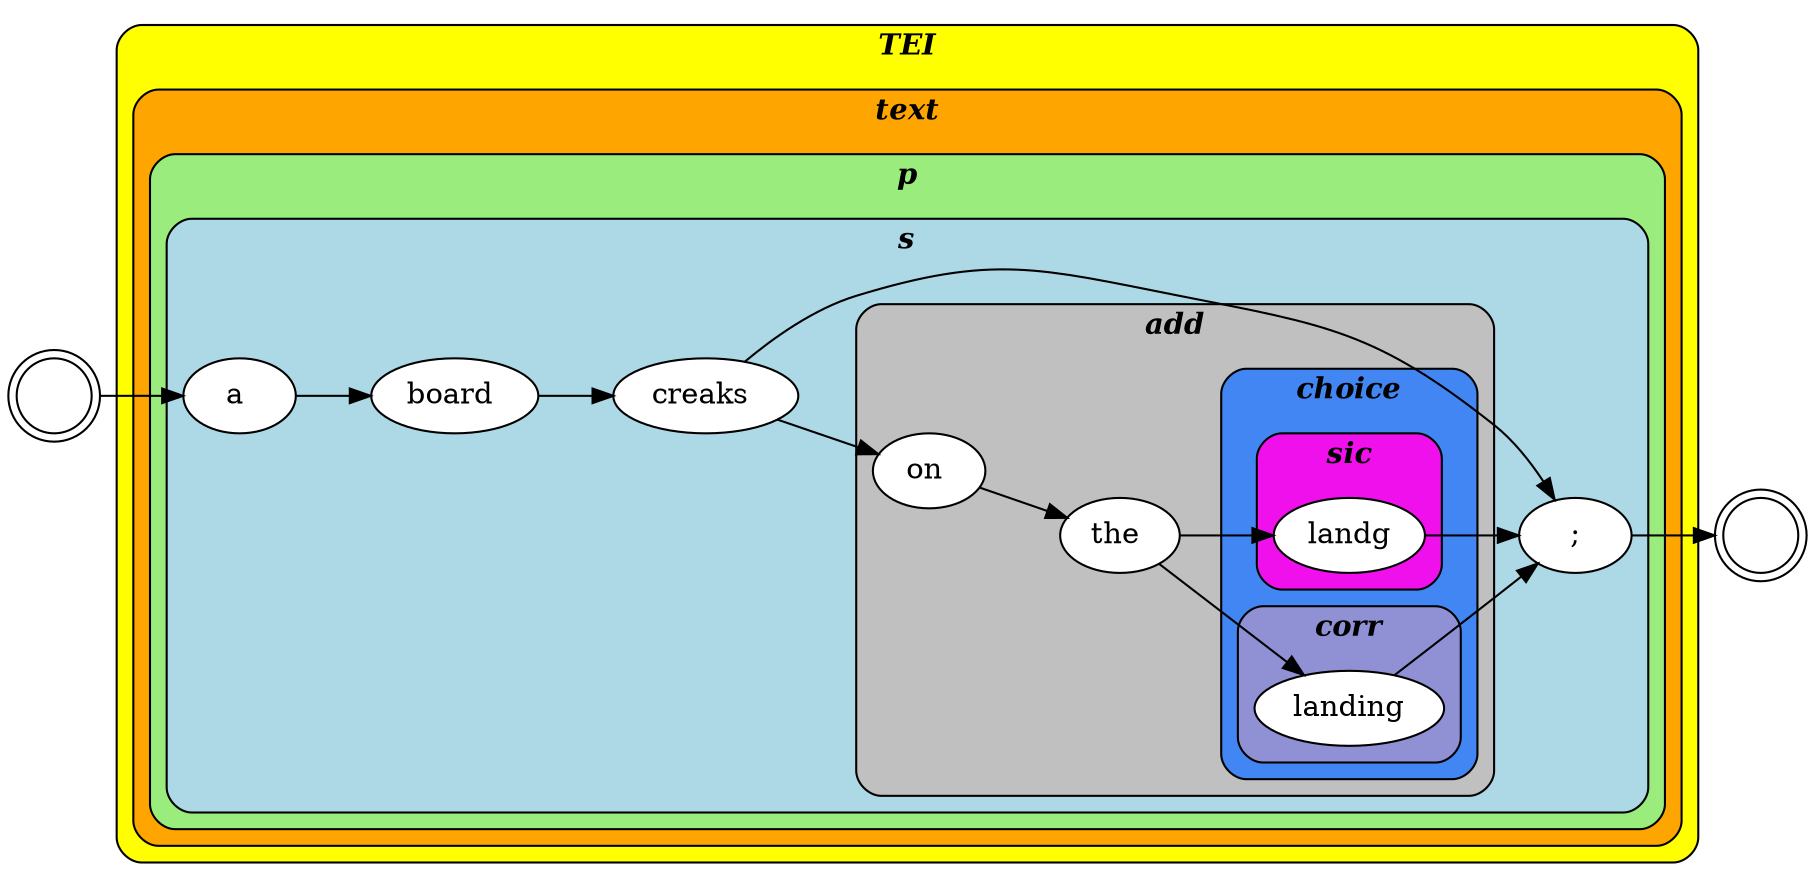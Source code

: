 digraph VariantWitnessGraph{
    graph [rankdir=LR]
    node [style="filled";fillcolor="white"]
    begin [label="";shape=doublecircle,rank=middle]
    subgraph cluster_0 {
        label=<<i><b>TEI</b></i>>
        graph[style="rounded,filled";fillcolor="yellow"]
        subgraph cluster_1 {
            label=<<i><b>text</b></i>>
            graph[style="rounded,filled";fillcolor="orange"]
            subgraph cluster_2 {
                label=<<i><b>p</b></i>>
                graph[style="rounded,filled";fillcolor="#9aed7d"]
                subgraph cluster_3 {
                    label=<<i><b>s</b></i>>
                    graph[style="rounded,filled";fillcolor="lightblue"]
                    IHD_000 [label=<a&nbsp;>]
                    IHD_001 [label=<board&nbsp;>]
                    IHD_002 [label=<creaks&nbsp;>]
                    subgraph cluster_4 {
                        label=<<i><b>add</b></i>>
                        graph[style="rounded,filled";fillcolor="grey"]
                        IHD_003 [label=<on&nbsp;>]
                        IHD_004 [label=<the&nbsp;>]
                        subgraph cluster_5 {
                            label=<<i><b>choice</b></i>>
                            graph[style="rounded,filled";fillcolor="#4286f4"]
                            subgraph cluster_6 {
                                label=<<i><b>sic</b></i>>
                                graph[style="rounded,filled";fillcolor="#ef10eb"]
                                IHD_005 [label=<landg>]
                            }
                            subgraph cluster_7 {
                                label=<<i><b>corr</b></i>>
                                graph[style="rounded,filled";fillcolor="#9091D4"]
                                IHD_006 [label=<landing>]
                            }
                        }
                    }
                    IHD_007 [label=<;>]
                }
            }
        }
    }
    end [label="";shape=doublecircle,rank=middle]

    begin -> IHD_000 -> IHD_001 -> IHD_002
    IHD_002 -> { IHD_003, IHD_007 }
    IHD_003 -> IHD_004 -> { IHD_005, IHD_006 } -> IHD_007 -> end
}